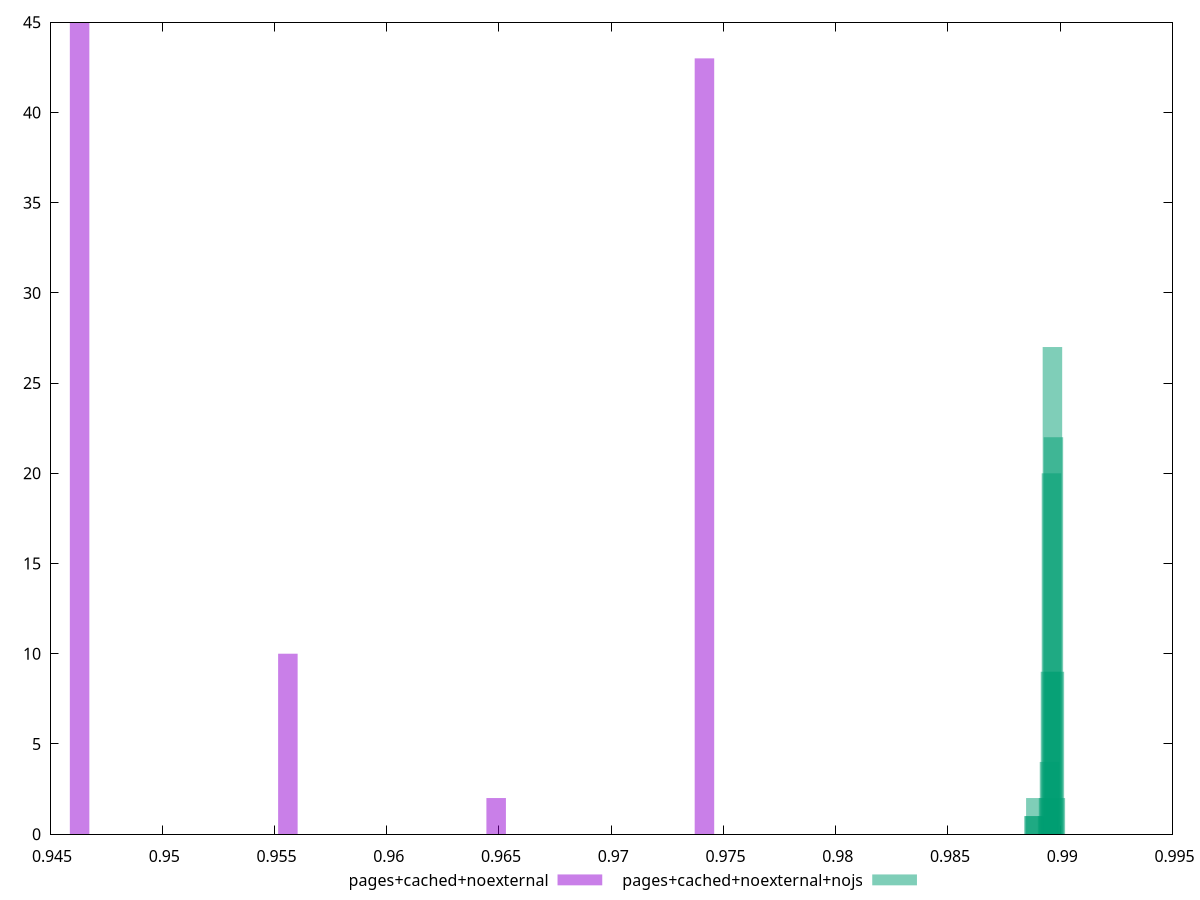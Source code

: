 $_pagesCachedNoexternal <<EOF
0.9741512139705413 43
0.9463183221428115 45
0.9555959527520548 10
0.964873583361298 2
EOF
$_pagesCachedNoexternalNojs <<EOF
0.9896081991868312 20
0.9894778847018184 2
0.989651637348502 27
0.9897819518335148 2
0.9895213228634894 4
0.989738513671844 9
0.989695075510173 22
0.9895647610251602 9
0.9888697504384256 1
0.9889131886000965 2
0.9888263122767547 1
0.9894344465401474 1
EOF
set key outside below
set terminal pngcairo
set output "report_00004_2020-11-02T20-21-41.718Z/first-contentful-paint/first-contentful-paint_pages+cached+noexternal_pages+cached+noexternal+nojs+hist.png"
set boxwidth 0.0008692725938140656
set style fill transparent solid 0.5 noborder
set yrange [0:45]
plot $_pagesCachedNoexternal title "pages+cached+noexternal" with boxes ,$_pagesCachedNoexternalNojs title "pages+cached+noexternal+nojs" with boxes ,